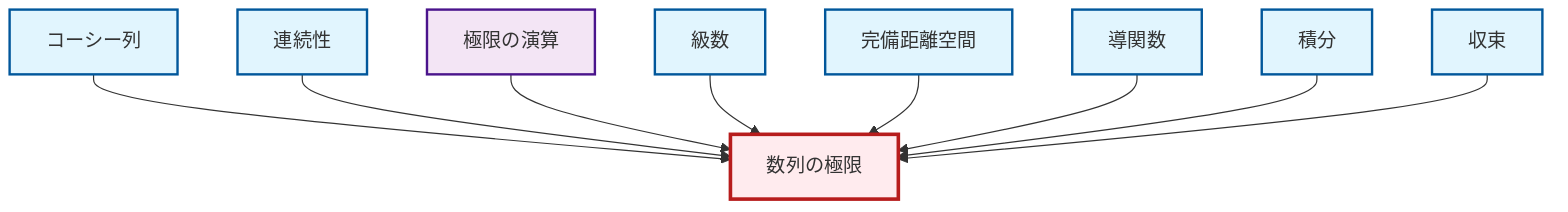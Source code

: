graph TD
    classDef definition fill:#e1f5fe,stroke:#01579b,stroke-width:2px
    classDef theorem fill:#f3e5f5,stroke:#4a148c,stroke-width:2px
    classDef axiom fill:#fff3e0,stroke:#e65100,stroke-width:2px
    classDef example fill:#e8f5e9,stroke:#1b5e20,stroke-width:2px
    classDef current fill:#ffebee,stroke:#b71c1c,stroke-width:3px
    def-derivative["導関数"]:::definition
    def-continuity["連続性"]:::definition
    def-cauchy-sequence["コーシー列"]:::definition
    thm-limit-arithmetic["極限の演算"]:::theorem
    def-series["級数"]:::definition
    def-complete-metric-space["完備距離空間"]:::definition
    def-convergence["収束"]:::definition
    def-limit["数列の極限"]:::definition
    def-integral["積分"]:::definition
    def-cauchy-sequence --> def-limit
    def-continuity --> def-limit
    thm-limit-arithmetic --> def-limit
    def-series --> def-limit
    def-complete-metric-space --> def-limit
    def-derivative --> def-limit
    def-integral --> def-limit
    def-convergence --> def-limit
    class def-limit current